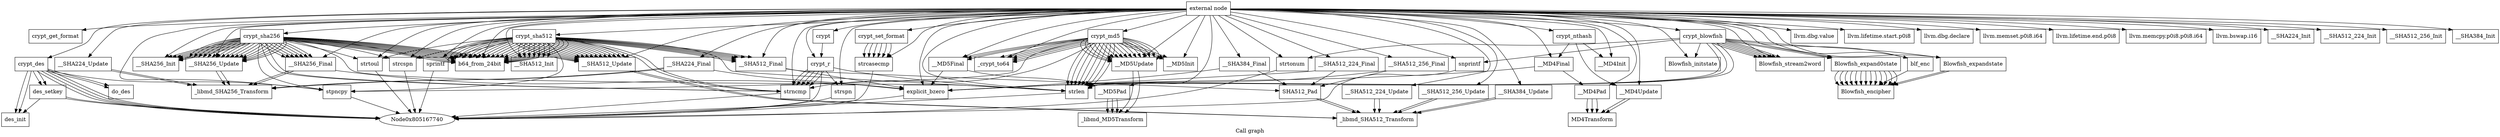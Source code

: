 digraph "Call graph" {
	label="Call graph";

	Node0x805167710 [shape=record,label="{external node}"];
	Node0x805167710 -> Node0x8051677a0;
	Node0x805167710 -> Node0x805167800;
	Node0x805167710 -> Node0x8051678c0;
	Node0x805167710 -> Node0x805167860;
	Node0x805167710 -> Node0x805167920;
	Node0x805167710 -> Node0x805167980;
	Node0x805167710 -> Node0x8051679e0;
	Node0x805167710 -> Node0x805167a40;
	Node0x805167710 -> Node0x805167aa0;
	Node0x805167710 -> Node0x805167b00;
	Node0x805167710 -> Node0x805167b60;
	Node0x805167710 -> Node0x805167bc0;
	Node0x805167710 -> Node0x805167da0;
	Node0x805167710 -> Node0x805167e00;
	Node0x805167710 -> Node0x805167e60;
	Node0x805167710 -> Node0x805167d40;
	Node0x805167710 -> Node0x805167ec0;
	Node0x805167710 -> Node0x805167c20;
	Node0x805167710 -> Node0x805167c80;
	Node0x805167710 -> Node0x805167f80;
	Node0x805167710 -> Node0x805167fe0;
	Node0x805167710 -> Node0x805167ce0;
	Node0x805167710 -> Node0x805168040;
	Node0x805167710 -> Node0x8051680a0;
	Node0x805167710 -> Node0x805168220;
	Node0x805167710 -> Node0x805168100;
	Node0x805167710 -> Node0x805168160;
	Node0x805167710 -> Node0x8051682e0;
	Node0x805167710 -> Node0x8051681c0;
	Node0x805167710 -> Node0x805168340;
	Node0x805167710 -> Node0x8051683a0;
	Node0x805167710 -> Node0x805168400;
	Node0x805167710 -> Node0x805168580;
	Node0x805167710 -> Node0x805168460;
	Node0x805167710 -> Node0x8051684c0;
	Node0x805167710 -> Node0x805168520;
	Node0x805167710 -> Node0x805168640;
	Node0x805167710 -> Node0x8051686a0;
	Node0x805167710 -> Node0x805168700;
	Node0x805167710 -> Node0x805168760;
	Node0x805167710 -> Node0x8051687c0;
	Node0x805167710 -> Node0x805168820;
	Node0x805167710 -> Node0x805168880;
	Node0x805167710 -> Node0x8051689a0;
	Node0x805167710 -> Node0x805168a00;
	Node0x805167710 -> Node0x805168a60;
	Node0x805167710 -> Node0x805168ac0;
	Node0x805167710 -> Node0x805168b20;
	Node0x805167710 -> Node0x805168b80;
	Node0x805167710 -> Node0x805168be0;
	Node0x805167710 -> Node0x805168c40;
	Node0x805167710 -> Node0x805168ca0;
	Node0x805167710 -> Node0x805168d00;
	Node0x805167710 -> Node0x805168e80;
	Node0x805167710 -> Node0x805168ee0;
	Node0x805167710 -> Node0x805012120;
	Node0x805167710 -> Node0x805168f40;
	Node0x805167710 -> Node0x805012060;
	Node0x805167710 -> Node0x805012000;
	Node0x805167710 -> Node0x805168fa0;
	Node0x805167710 -> Node0x8050120c0;
	Node0x8051677a0 [shape=record,label="{crypt_get_format}"];
	Node0x805167800 [shape=record,label="{crypt_set_format}"];
	Node0x805167800 -> Node0x805167860;
	Node0x805167800 -> Node0x805167860;
	Node0x805167800 -> Node0x805167860;
	Node0x805167800 -> Node0x805167860;
	Node0x805167800 -> Node0x805167860;
	Node0x805167800 -> Node0x805167860;
	Node0x8051678c0 [shape=record,label="{llvm.dbg.value}"];
	Node0x805167860 [shape=record,label="{strcasecmp}"];
	Node0x805167860 -> Node0x805167740;
	Node0x805167920 [shape=record,label="{crypt_r}"];
	Node0x805167920 -> Node0x805167980;
	Node0x805167920 -> Node0x8051679e0;
	Node0x805167920 -> Node0x805167740;
	Node0x805167920 -> Node0x805167980;
	Node0x805167920 -> Node0x805167980;
	Node0x805167920 -> Node0x805167980;
	Node0x805167920 -> Node0x805167980;
	Node0x805167920 -> Node0x805167a40;
	Node0x805167980 [shape=record,label="{strncmp}"];
	Node0x805167980 -> Node0x805167740;
	Node0x8051679e0 [shape=record,label="{strspn}"];
	Node0x8051679e0 -> Node0x805167740;
	Node0x805167a40 [shape=record,label="{strlen}"];
	Node0x805167a40 -> Node0x805167740;
	Node0x805167aa0 [shape=record,label="{crypt}"];
	Node0x805167aa0 -> Node0x805167920;
	Node0x805167b00 [shape=record,label="{_crypt_to64}"];
	Node0x805167b60 [shape=record,label="{b64_from_24bit}"];
	Node0x805167bc0 [shape=record,label="{crypt_md5}"];
	Node0x805167bc0 -> Node0x805167980;
	Node0x805167bc0 -> Node0x805167c20;
	Node0x805167bc0 -> Node0x805167a40;
	Node0x805167bc0 -> Node0x805167c80;
	Node0x805167bc0 -> Node0x805167c80;
	Node0x805167bc0 -> Node0x805167c80;
	Node0x805167bc0 -> Node0x805167c20;
	Node0x805167bc0 -> Node0x805167a40;
	Node0x805167bc0 -> Node0x805167c80;
	Node0x805167bc0 -> Node0x805167c80;
	Node0x805167bc0 -> Node0x805167a40;
	Node0x805167bc0 -> Node0x805167c80;
	Node0x805167bc0 -> Node0x805167ce0;
	Node0x805167bc0 -> Node0x805167a40;
	Node0x805167bc0 -> Node0x805167c80;
	Node0x805167bc0 -> Node0x805167a40;
	Node0x805167bc0 -> Node0x805167c80;
	Node0x805167bc0 -> Node0x805167c80;
	Node0x805167bc0 -> Node0x805167d40;
	Node0x805167bc0 -> Node0x805167ce0;
	Node0x805167bc0 -> Node0x805167c20;
	Node0x805167bc0 -> Node0x805167a40;
	Node0x805167bc0 -> Node0x805167c80;
	Node0x805167bc0 -> Node0x805167c80;
	Node0x805167bc0 -> Node0x805167c80;
	Node0x805167bc0 -> Node0x805167a40;
	Node0x805167bc0 -> Node0x805167c80;
	Node0x805167bc0 -> Node0x805167c80;
	Node0x805167bc0 -> Node0x805167a40;
	Node0x805167bc0 -> Node0x805167c80;
	Node0x805167bc0 -> Node0x805167ce0;
	Node0x805167bc0 -> Node0x805167b00;
	Node0x805167bc0 -> Node0x805167b00;
	Node0x805167bc0 -> Node0x805167b00;
	Node0x805167bc0 -> Node0x805167b00;
	Node0x805167bc0 -> Node0x805167b00;
	Node0x805167bc0 -> Node0x805167b00;
	Node0x805167da0 [shape=record,label="{llvm.lifetime.start.p0i8}"];
	Node0x805167e00 [shape=record,label="{llvm.dbg.declare}"];
	Node0x805167e60 [shape=record,label="{llvm.memset.p0i8.i64}"];
	Node0x805167d40 [shape=record,label="{stpncpy}"];
	Node0x805167d40 -> Node0x805167740;
	Node0x805167ec0 [shape=record,label="{llvm.lifetime.end.p0i8}"];
	Node0x805167c20 [shape=record,label="{__MD5Init}"];
	Node0x805167c80 [shape=record,label="{__MD5Update}"];
	Node0x805167c80 -> Node0x805167f20;
	Node0x805167c80 -> Node0x805167f20;
	Node0x8051681c0 [shape=record,label="{__MD4Final}"];
	Node0x8051681c0 -> Node0x8051682e0;
	Node0x8051681c0 -> Node0x805168040;
	Node0x805167f80 [shape=record,label="{llvm.memcpy.p0i8.p0i8.i64}"];
	Node0x805167f20 [shape=record,label="{_libmd_MD5Transform}"];
	Node0x805167fe0 [shape=record,label="{__MD5Pad}"];
	Node0x805167fe0 -> Node0x805167f20;
	Node0x805167fe0 -> Node0x805167f20;
	Node0x805167fe0 -> Node0x805167f20;
	Node0x805167ce0 [shape=record,label="{__MD5Final}"];
	Node0x805167ce0 -> Node0x805167fe0;
	Node0x805167ce0 -> Node0x805168040;
	Node0x805168040 [shape=record,label="{explicit_bzero}"];
	Node0x805168040 -> Node0x805167740;
	Node0x8051680a0 [shape=record,label="{crypt_nthash}"];
	Node0x8051680a0 -> Node0x805168100;
	Node0x8051680a0 -> Node0x805168160;
	Node0x8051680a0 -> Node0x8051681c0;
	Node0x805168220 [shape=record,label="{llvm.bswap.i16}"];
	Node0x805168100 [shape=record,label="{__MD4Init}"];
	Node0x805168160 [shape=record,label="{__MD4Update}"];
	Node0x805168160 -> Node0x805168280;
	Node0x805168160 -> Node0x805168280;
	Node0x805168280 [shape=record,label="{MD4Transform}"];
	Node0x8051682e0 [shape=record,label="{__MD4Pad}"];
	Node0x8051682e0 -> Node0x805168280;
	Node0x8051682e0 -> Node0x805168280;
	Node0x8051682e0 -> Node0x805168280;
	Node0x805168340 [shape=record,label="{crypt_sha256}"];
	Node0x805168340 -> Node0x805167980;
	Node0x805168340 -> Node0x805167980;
	Node0x805168340 -> Node0x8051683a0;
	Node0x805168340 -> Node0x805168400;
	Node0x805168340 -> Node0x805167a40;
	Node0x805168340 -> Node0x805168460;
	Node0x805168340 -> Node0x8051684c0;
	Node0x805168340 -> Node0x8051684c0;
	Node0x805168340 -> Node0x805168460;
	Node0x805168340 -> Node0x8051684c0;
	Node0x805168340 -> Node0x8051684c0;
	Node0x805168340 -> Node0x8051684c0;
	Node0x805168340 -> Node0x805168520;
	Node0x805168340 -> Node0x8051684c0;
	Node0x805168340 -> Node0x8051684c0;
	Node0x805168340 -> Node0x8051684c0;
	Node0x805168340 -> Node0x8051684c0;
	Node0x805168340 -> Node0x805168520;
	Node0x805168340 -> Node0x805168460;
	Node0x805168340 -> Node0x8051684c0;
	Node0x805168340 -> Node0x805168520;
	Node0x805168340 -> Node0x805168460;
	Node0x805168340 -> Node0x805168520;
	Node0x805168340 -> Node0x805168460;
	Node0x805168340 -> Node0x8051684c0;
	Node0x805168340 -> Node0x805168520;
	Node0x805168340 -> Node0x805168460;
	Node0x805168340 -> Node0x8051684c0;
	Node0x805168340 -> Node0x8051684c0;
	Node0x805168340 -> Node0x8051684c0;
	Node0x805168340 -> Node0x8051684c0;
	Node0x805168340 -> Node0x8051684c0;
	Node0x805168340 -> Node0x8051684c0;
	Node0x805168340 -> Node0x805168520;
	Node0x805168340 -> Node0x805168580;
	Node0x805168340 -> Node0x805167d40;
	Node0x805168340 -> Node0x805167b60;
	Node0x805168340 -> Node0x805167b60;
	Node0x805168340 -> Node0x805167b60;
	Node0x805168340 -> Node0x805167b60;
	Node0x805168340 -> Node0x805167b60;
	Node0x805168340 -> Node0x805167b60;
	Node0x805168340 -> Node0x805167b60;
	Node0x805168340 -> Node0x805167b60;
	Node0x805168340 -> Node0x805167b60;
	Node0x805168340 -> Node0x805167b60;
	Node0x805168340 -> Node0x805167b60;
	Node0x805168340 -> Node0x805168460;
	Node0x805168340 -> Node0x805168520;
	Node0x8051683a0 [shape=record,label="{strtoul}"];
	Node0x8051683a0 -> Node0x805167740;
	Node0x805168400 [shape=record,label="{strcspn}"];
	Node0x805168400 -> Node0x805167740;
	Node0x805168580 [shape=record,label="{sprintf}"];
	Node0x805168580 -> Node0x805167740;
	Node0x805168460 [shape=record,label="{__SHA256_Init}"];
	Node0x8051684c0 [shape=record,label="{__SHA256_Update}"];
	Node0x8051684c0 -> Node0x8051685e0;
	Node0x8051684c0 -> Node0x8051685e0;
	Node0x8051685e0 [shape=record,label="{_libmd_SHA256_Transform}"];
	Node0x805168520 [shape=record,label="{__SHA256_Final}"];
	Node0x805168520 -> Node0x8051685e0;
	Node0x805168520 -> Node0x8051685e0;
	Node0x805168520 -> Node0x805168040;
	Node0x805168640 [shape=record,label="{__SHA224_Init}"];
	Node0x8051686a0 [shape=record,label="{__SHA224_Update}"];
	Node0x8051686a0 -> Node0x8051685e0;
	Node0x8051686a0 -> Node0x8051685e0;
	Node0x805168700 [shape=record,label="{__SHA224_Final}"];
	Node0x805168700 -> Node0x8051685e0;
	Node0x805168700 -> Node0x8051685e0;
	Node0x805168700 -> Node0x805168040;
	Node0x805168760 [shape=record,label="{crypt_sha512}"];
	Node0x805168760 -> Node0x805167980;
	Node0x805168760 -> Node0x805167980;
	Node0x805168760 -> Node0x8051683a0;
	Node0x805168760 -> Node0x805168400;
	Node0x805168760 -> Node0x805167a40;
	Node0x805168760 -> Node0x8051687c0;
	Node0x805168760 -> Node0x805168820;
	Node0x805168760 -> Node0x805168820;
	Node0x805168760 -> Node0x8051687c0;
	Node0x805168760 -> Node0x805168820;
	Node0x805168760 -> Node0x805168820;
	Node0x805168760 -> Node0x805168820;
	Node0x805168760 -> Node0x805168880;
	Node0x805168760 -> Node0x805168820;
	Node0x805168760 -> Node0x805168820;
	Node0x805168760 -> Node0x805168820;
	Node0x805168760 -> Node0x805168820;
	Node0x805168760 -> Node0x805168880;
	Node0x805168760 -> Node0x8051687c0;
	Node0x805168760 -> Node0x805168820;
	Node0x805168760 -> Node0x805168880;
	Node0x805168760 -> Node0x8051687c0;
	Node0x805168760 -> Node0x805168880;
	Node0x805168760 -> Node0x8051687c0;
	Node0x805168760 -> Node0x805168820;
	Node0x805168760 -> Node0x805168880;
	Node0x805168760 -> Node0x8051687c0;
	Node0x805168760 -> Node0x805168820;
	Node0x805168760 -> Node0x805168820;
	Node0x805168760 -> Node0x805168820;
	Node0x805168760 -> Node0x805168820;
	Node0x805168760 -> Node0x805168820;
	Node0x805168760 -> Node0x805168820;
	Node0x805168760 -> Node0x805168880;
	Node0x805168760 -> Node0x805168580;
	Node0x805168760 -> Node0x805167d40;
	Node0x805168760 -> Node0x805167b60;
	Node0x805168760 -> Node0x805167b60;
	Node0x805168760 -> Node0x805167b60;
	Node0x805168760 -> Node0x805167b60;
	Node0x805168760 -> Node0x805167b60;
	Node0x805168760 -> Node0x805167b60;
	Node0x805168760 -> Node0x805167b60;
	Node0x805168760 -> Node0x805167b60;
	Node0x805168760 -> Node0x805167b60;
	Node0x805168760 -> Node0x805167b60;
	Node0x805168760 -> Node0x805167b60;
	Node0x805168760 -> Node0x805167b60;
	Node0x805168760 -> Node0x805167b60;
	Node0x805168760 -> Node0x805167b60;
	Node0x805168760 -> Node0x805167b60;
	Node0x805168760 -> Node0x805167b60;
	Node0x805168760 -> Node0x805167b60;
	Node0x805168760 -> Node0x805167b60;
	Node0x805168760 -> Node0x805167b60;
	Node0x805168760 -> Node0x805167b60;
	Node0x805168760 -> Node0x805167b60;
	Node0x805168760 -> Node0x805167b60;
	Node0x805168760 -> Node0x8051687c0;
	Node0x805168760 -> Node0x805168880;
	Node0x8051687c0 [shape=record,label="{__SHA512_Init}"];
	Node0x805168820 [shape=record,label="{__SHA512_Update}"];
	Node0x805168820 -> Node0x8051688e0;
	Node0x805168820 -> Node0x8051688e0;
	Node0x8051688e0 [shape=record,label="{_libmd_SHA512_Transform}"];
	Node0x805168880 [shape=record,label="{__SHA512_Final}"];
	Node0x805168880 -> Node0x805168940;
	Node0x805168880 -> Node0x805168040;
	Node0x805168940 [shape=record,label="{SHA512_Pad}"];
	Node0x805168940 -> Node0x8051688e0;
	Node0x805168940 -> Node0x8051688e0;
	Node0x8051689a0 [shape=record,label="{__SHA512_224_Init}"];
	Node0x805168a00 [shape=record,label="{__SHA512_224_Update}"];
	Node0x805168a00 -> Node0x8051688e0;
	Node0x805168a00 -> Node0x8051688e0;
	Node0x805168a60 [shape=record,label="{__SHA512_224_Final}"];
	Node0x805168a60 -> Node0x805168940;
	Node0x805168a60 -> Node0x805168040;
	Node0x805168ac0 [shape=record,label="{__SHA512_256_Init}"];
	Node0x805168b20 [shape=record,label="{__SHA512_256_Update}"];
	Node0x805168b20 -> Node0x8051688e0;
	Node0x805168b20 -> Node0x8051688e0;
	Node0x805168b80 [shape=record,label="{__SHA512_256_Final}"];
	Node0x805168b80 -> Node0x805168940;
	Node0x805168b80 -> Node0x805168040;
	Node0x805168be0 [shape=record,label="{__SHA384_Init}"];
	Node0x805168c40 [shape=record,label="{__SHA384_Update}"];
	Node0x805168c40 -> Node0x8051688e0;
	Node0x805168c40 -> Node0x8051688e0;
	Node0x805168ca0 [shape=record,label="{__SHA384_Final}"];
	Node0x805168ca0 -> Node0x805168940;
	Node0x805168ca0 -> Node0x805168040;
	Node0x805168d00 [shape=record,label="{crypt_des}"];
	Node0x805168d00 -> Node0x805168d60;
	Node0x805168d00 -> Node0x805168dc0;
	Node0x805168d00 -> Node0x805168d60;
	Node0x805168d00 -> Node0x805167740;
	Node0x805168d00 -> Node0x805167740;
	Node0x805168d00 -> Node0x805168e20;
	Node0x805168d00 -> Node0x805167740;
	Node0x805168d00 -> Node0x805167740;
	Node0x805168d00 -> Node0x805168dc0;
	Node0x805168d00 -> Node0x805167d40;
	Node0x805168d00 -> Node0x805168e20;
	Node0x805168d60 [shape=record,label="{des_init}"];
	Node0x805168dc0 [shape=record,label="{des_setkey}"];
	Node0x805168dc0 -> Node0x805168d60;
	Node0x805168dc0 -> Node0x805167740;
	Node0x805168dc0 -> Node0x805167740;
	Node0x805168e20 [shape=record,label="{do_des}"];
	Node0x805168e80 [shape=record,label="{crypt_blowfish}"];
	Node0x805168e80 -> Node0x805168ee0;
	Node0x805168e80 -> Node0x805167a40;
	Node0x805168e80 -> Node0x805167a40;
	Node0x805168e80 -> Node0x805168f40;
	Node0x805168e80 -> Node0x805168fa0;
	Node0x805168e80 -> Node0x805012000;
	Node0x805168e80 -> Node0x805012000;
	Node0x805168e80 -> Node0x805012060;
	Node0x805168e80 -> Node0x805012060;
	Node0x805168e80 -> Node0x805012060;
	Node0x805168e80 -> Node0x805012060;
	Node0x805168e80 -> Node0x805012060;
	Node0x805168e80 -> Node0x805012060;
	Node0x805168e80 -> Node0x8050120c0;
	Node0x805168e80 -> Node0x805012120;
	Node0x805168e80 -> Node0x805167a40;
	Node0x805168ee0 [shape=record,label="{strtonum}"];
	Node0x805168ee0 -> Node0x805167740;
	Node0x805012120 [shape=record,label="{snprintf}"];
	Node0x805012120 -> Node0x805167740;
	Node0x805168f40 [shape=record,label="{Blowfish_initstate}"];
	Node0x805012060 [shape=record,label="{Blowfish_stream2word}"];
	Node0x805012000 [shape=record,label="{Blowfish_expand0state}"];
	Node0x805012000 -> Node0x805012180;
	Node0x805012000 -> Node0x805012180;
	Node0x805012000 -> Node0x805012180;
	Node0x805012000 -> Node0x805012180;
	Node0x805012000 -> Node0x805012180;
	Node0x805012000 -> Node0x805012180;
	Node0x805012000 -> Node0x805012180;
	Node0x805012000 -> Node0x805012180;
	Node0x805012000 -> Node0x805012180;
	Node0x805012000 -> Node0x805012180;
	Node0x805012000 -> Node0x805012180;
	Node0x805012000 -> Node0x805012180;
	Node0x805012000 -> Node0x805012180;
	Node0x805012180 [shape=record,label="{Blowfish_encipher}"];
	Node0x805168fa0 [shape=record,label="{Blowfish_expandstate}"];
	Node0x805168fa0 -> Node0x805012180;
	Node0x805168fa0 -> Node0x805012180;
	Node0x8050120c0 [shape=record,label="{blf_enc}"];
	Node0x8050120c0 -> Node0x805012180;
}
